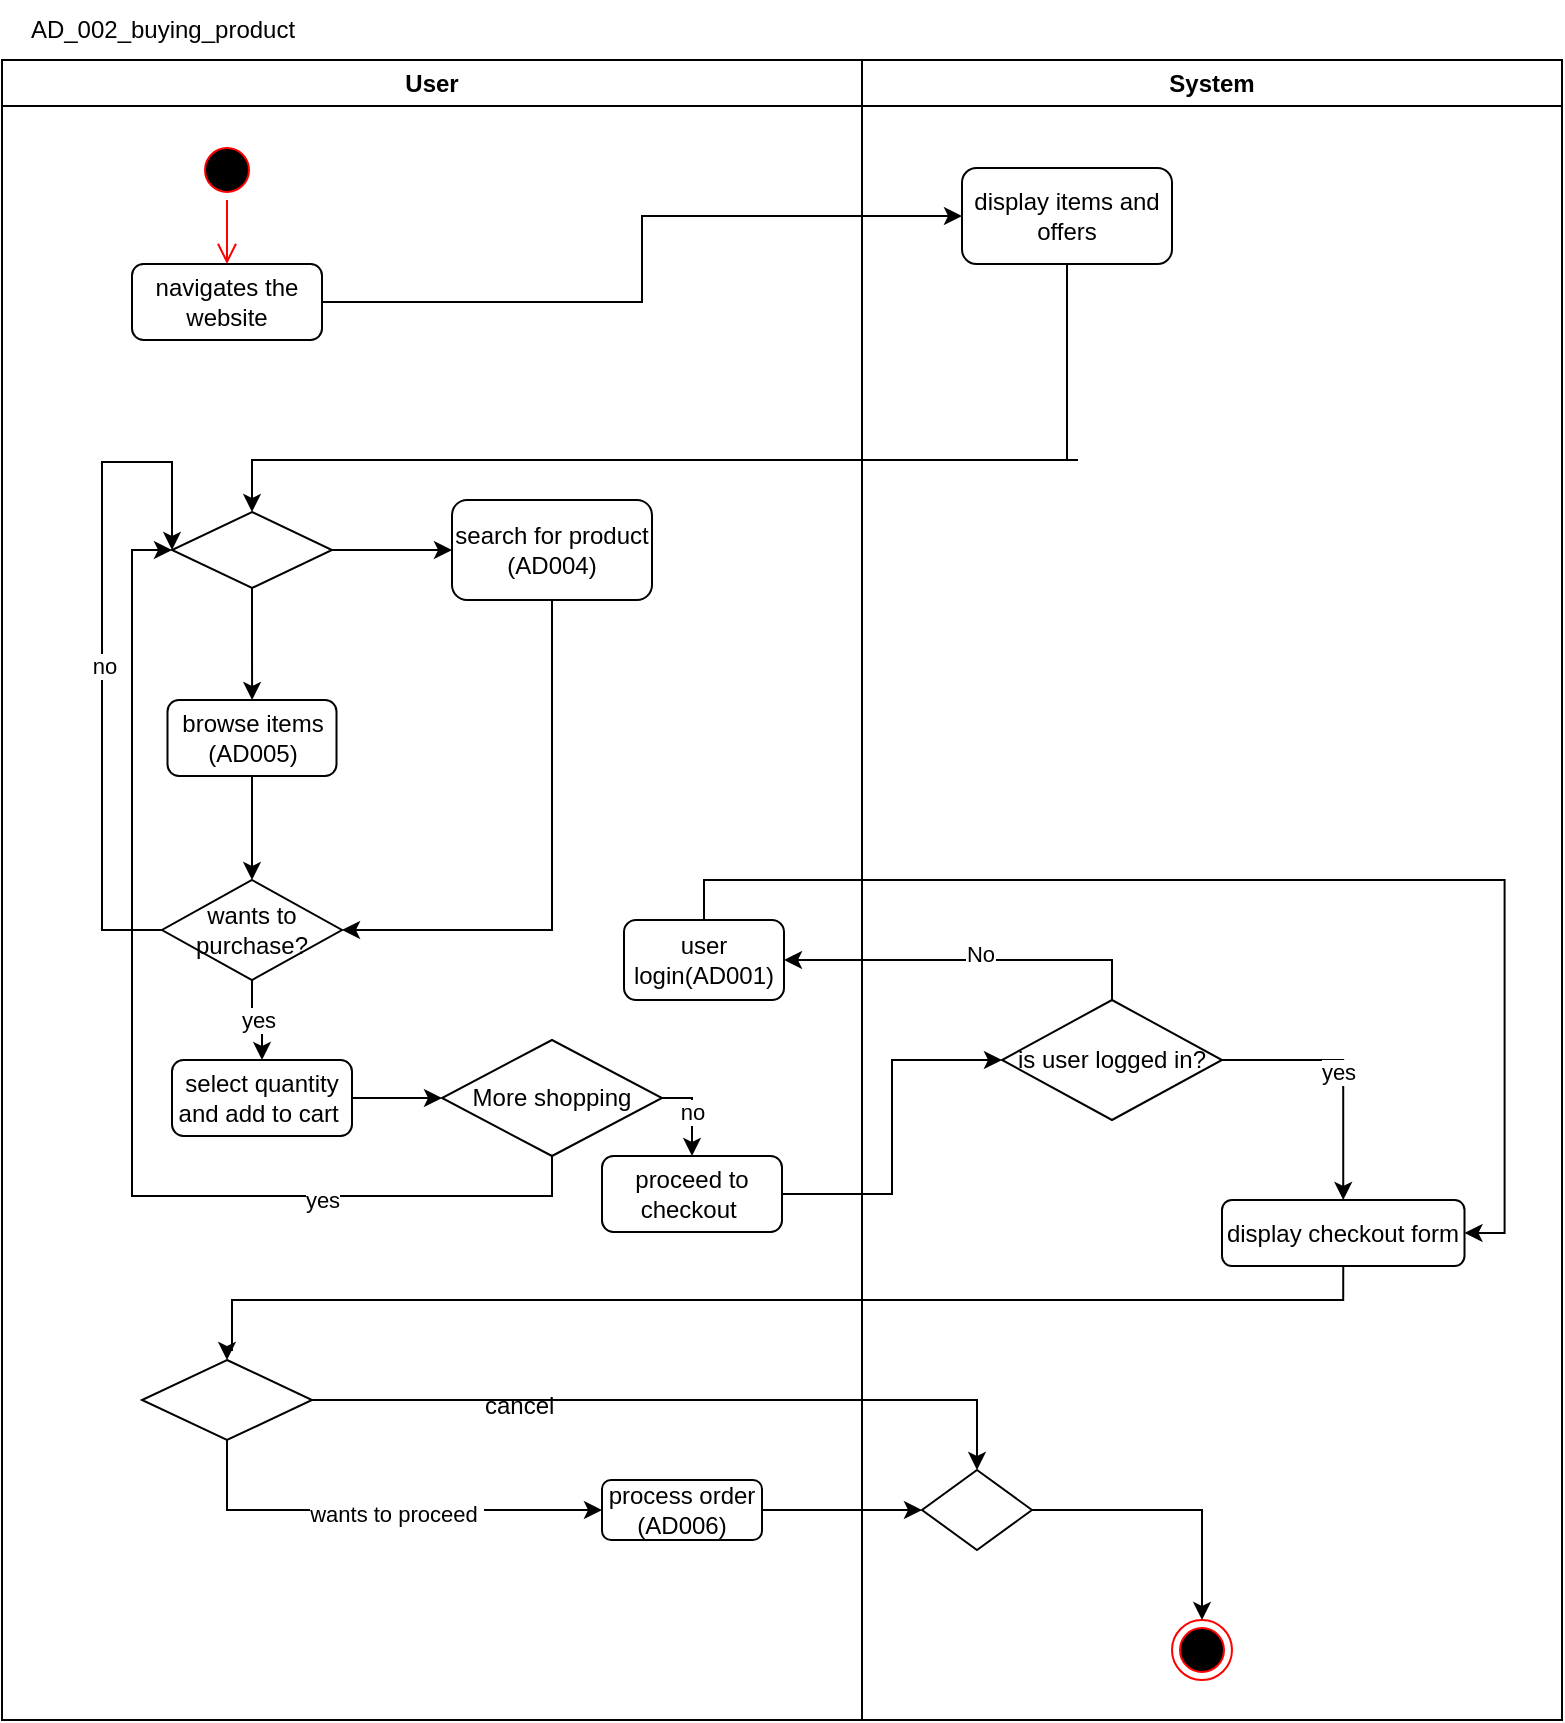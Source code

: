 <mxfile version="21.3.5" type="google">
  <diagram name="Page-1" id="e7e014a7-5840-1c2e-5031-d8a46d1fe8dd">
    <mxGraphModel grid="1" page="1" gridSize="10" guides="1" tooltips="1" connect="1" arrows="1" fold="1" pageScale="1" pageWidth="1169" pageHeight="826" background="none" math="0" shadow="0">
      <root>
        <mxCell id="0" />
        <mxCell id="1" parent="0" />
        <mxCell id="2" value="User" style="swimlane;whiteSpace=wrap" vertex="1" parent="1">
          <mxGeometry x="10" y="40" width="430" height="830" as="geometry" />
        </mxCell>
        <mxCell id="5" value="" style="ellipse;shape=startState;fillColor=#000000;strokeColor=#ff0000;" vertex="1" parent="2">
          <mxGeometry x="97.5" y="40" width="30" height="30" as="geometry" />
        </mxCell>
        <mxCell id="6" value="" style="edgeStyle=elbowEdgeStyle;elbow=horizontal;verticalAlign=bottom;endArrow=open;endSize=8;strokeColor=#FF0000;endFill=1;rounded=0;entryX=0.5;entryY=0;entryDx=0;entryDy=0;" edge="1" parent="2" source="5" target="Xu5n0b0O4mzYaXH1-H-d-41">
          <mxGeometry x="100" y="40" as="geometry">
            <mxPoint x="115.5" y="110" as="targetPoint" />
          </mxGeometry>
        </mxCell>
        <mxCell id="Xu5n0b0O4mzYaXH1-H-d-41" value="navigates the website" style="rounded=1;whiteSpace=wrap;html=1;" vertex="1" parent="2">
          <mxGeometry x="65" y="102" width="95" height="38" as="geometry" />
        </mxCell>
        <mxCell id="Xu5n0b0O4mzYaXH1-H-d-60" style="edgeStyle=orthogonalEdgeStyle;rounded=0;orthogonalLoop=1;jettySize=auto;html=1;exitX=1;exitY=0.5;exitDx=0;exitDy=0;entryX=0;entryY=0.5;entryDx=0;entryDy=0;" edge="1" parent="2" source="Xu5n0b0O4mzYaXH1-H-d-56" target="cE5ix4wCzucEulmS8kBk-6">
          <mxGeometry relative="1" as="geometry">
            <mxPoint x="275" y="238" as="targetPoint" />
          </mxGeometry>
        </mxCell>
        <mxCell id="Xu5n0b0O4mzYaXH1-H-d-61" style="edgeStyle=orthogonalEdgeStyle;rounded=0;orthogonalLoop=1;jettySize=auto;html=1;exitX=0.5;exitY=1;exitDx=0;exitDy=0;" edge="1" parent="2" source="Xu5n0b0O4mzYaXH1-H-d-56" target="Xu5n0b0O4mzYaXH1-H-d-58">
          <mxGeometry relative="1" as="geometry" />
        </mxCell>
        <mxCell id="Xu5n0b0O4mzYaXH1-H-d-56" value="" style="rhombus;whiteSpace=wrap;html=1;" vertex="1" parent="2">
          <mxGeometry x="85" y="226" width="80" height="38" as="geometry" />
        </mxCell>
        <mxCell id="cE5ix4wCzucEulmS8kBk-7" style="edgeStyle=orthogonalEdgeStyle;rounded=0;orthogonalLoop=1;jettySize=auto;html=1;exitX=0.5;exitY=1;exitDx=0;exitDy=0;" edge="1" parent="2" source="Xu5n0b0O4mzYaXH1-H-d-58" target="Xu5n0b0O4mzYaXH1-H-d-92">
          <mxGeometry relative="1" as="geometry" />
        </mxCell>
        <mxCell id="Xu5n0b0O4mzYaXH1-H-d-58" value="browse items (AD005)" style="rounded=1;whiteSpace=wrap;html=1;" vertex="1" parent="2">
          <mxGeometry x="82.75" y="320" width="84.5" height="38" as="geometry" />
        </mxCell>
        <mxCell id="Xu5n0b0O4mzYaXH1-H-d-76" style="edgeStyle=orthogonalEdgeStyle;rounded=0;orthogonalLoop=1;jettySize=auto;html=1;exitX=1;exitY=0.5;exitDx=0;exitDy=0;entryX=0;entryY=0.5;entryDx=0;entryDy=0;" edge="1" parent="2" source="Xu5n0b0O4mzYaXH1-H-d-72" target="Xu5n0b0O4mzYaXH1-H-d-75">
          <mxGeometry relative="1" as="geometry" />
        </mxCell>
        <mxCell id="Xu5n0b0O4mzYaXH1-H-d-72" value="select quantity and add to cart&amp;nbsp;" style="rounded=1;whiteSpace=wrap;html=1;" vertex="1" parent="2">
          <mxGeometry x="85" y="500" width="90" height="38" as="geometry" />
        </mxCell>
        <mxCell id="Xu5n0b0O4mzYaXH1-H-d-79" style="edgeStyle=orthogonalEdgeStyle;rounded=0;orthogonalLoop=1;jettySize=auto;html=1;exitX=0.5;exitY=1;exitDx=0;exitDy=0;entryX=0;entryY=0.5;entryDx=0;entryDy=0;" edge="1" parent="2" source="Xu5n0b0O4mzYaXH1-H-d-75" target="Xu5n0b0O4mzYaXH1-H-d-56">
          <mxGeometry relative="1" as="geometry" />
        </mxCell>
        <mxCell id="Xu5n0b0O4mzYaXH1-H-d-82" value="yes" style="edgeLabel;html=1;align=center;verticalAlign=middle;resizable=0;points=[];" connectable="0" vertex="1" parent="Xu5n0b0O4mzYaXH1-H-d-79">
          <mxGeometry x="-0.528" y="2" relative="1" as="geometry">
            <mxPoint as="offset" />
          </mxGeometry>
        </mxCell>
        <mxCell id="Xu5n0b0O4mzYaXH1-H-d-86" value="no" style="edgeStyle=orthogonalEdgeStyle;rounded=0;orthogonalLoop=1;jettySize=auto;html=1;exitX=1;exitY=0.5;exitDx=0;exitDy=0;entryX=0.5;entryY=0;entryDx=0;entryDy=0;" edge="1" parent="2" source="Xu5n0b0O4mzYaXH1-H-d-75" target="Xu5n0b0O4mzYaXH1-H-d-85">
          <mxGeometry relative="1" as="geometry" />
        </mxCell>
        <mxCell id="Xu5n0b0O4mzYaXH1-H-d-75" value="More shopping" style="rhombus;whiteSpace=wrap;html=1;" vertex="1" parent="2">
          <mxGeometry x="220" y="490" width="110" height="58" as="geometry" />
        </mxCell>
        <mxCell id="Xu5n0b0O4mzYaXH1-H-d-77" style="edgeStyle=orthogonalEdgeStyle;rounded=0;orthogonalLoop=1;jettySize=auto;html=1;exitX=0.5;exitY=1;exitDx=0;exitDy=0;" edge="1" parent="2" source="Xu5n0b0O4mzYaXH1-H-d-75" target="Xu5n0b0O4mzYaXH1-H-d-75">
          <mxGeometry relative="1" as="geometry" />
        </mxCell>
        <mxCell id="Xu5n0b0O4mzYaXH1-H-d-85" value="proceed to checkout&amp;nbsp;" style="rounded=1;whiteSpace=wrap;html=1;" vertex="1" parent="2">
          <mxGeometry x="300" y="548" width="90" height="38" as="geometry" />
        </mxCell>
        <mxCell id="Xu5n0b0O4mzYaXH1-H-d-93" value="yes" style="edgeStyle=orthogonalEdgeStyle;rounded=0;orthogonalLoop=1;jettySize=auto;html=1;exitX=0.5;exitY=1;exitDx=0;exitDy=0;entryX=0.5;entryY=0;entryDx=0;entryDy=0;" edge="1" parent="2" source="Xu5n0b0O4mzYaXH1-H-d-92" target="Xu5n0b0O4mzYaXH1-H-d-72">
          <mxGeometry relative="1" as="geometry" />
        </mxCell>
        <mxCell id="Xu5n0b0O4mzYaXH1-H-d-96" style="edgeStyle=orthogonalEdgeStyle;rounded=0;orthogonalLoop=1;jettySize=auto;html=1;exitX=0;exitY=0.5;exitDx=0;exitDy=0;entryX=0;entryY=0.5;entryDx=0;entryDy=0;" edge="1" parent="2" source="Xu5n0b0O4mzYaXH1-H-d-92" target="Xu5n0b0O4mzYaXH1-H-d-56">
          <mxGeometry relative="1" as="geometry">
            <Array as="points">
              <mxPoint x="50" y="435" />
              <mxPoint x="50" y="201" />
            </Array>
          </mxGeometry>
        </mxCell>
        <mxCell id="Xu5n0b0O4mzYaXH1-H-d-97" value="no" style="edgeLabel;html=1;align=center;verticalAlign=middle;resizable=0;points=[];" connectable="0" vertex="1" parent="Xu5n0b0O4mzYaXH1-H-d-96">
          <mxGeometry x="-0.053" y="-1" relative="1" as="geometry">
            <mxPoint as="offset" />
          </mxGeometry>
        </mxCell>
        <mxCell id="Xu5n0b0O4mzYaXH1-H-d-92" value="wants to purchase?" style="rhombus;whiteSpace=wrap;html=1;" vertex="1" parent="2">
          <mxGeometry x="80" y="410" width="90" height="50" as="geometry" />
        </mxCell>
        <mxCell id="Xu5n0b0O4mzYaXH1-H-d-106" value="user login(AD001)" style="rounded=1;whiteSpace=wrap;html=1;" vertex="1" parent="2">
          <mxGeometry x="311" y="430" width="80" height="40" as="geometry" />
        </mxCell>
        <mxCell id="Xu5n0b0O4mzYaXH1-H-d-119" style="edgeStyle=orthogonalEdgeStyle;rounded=0;orthogonalLoop=1;jettySize=auto;html=1;exitX=0.5;exitY=1;exitDx=0;exitDy=0;entryX=0;entryY=0.5;entryDx=0;entryDy=0;" edge="1" parent="2" source="Xu5n0b0O4mzYaXH1-H-d-110" target="Xu5n0b0O4mzYaXH1-H-d-121">
          <mxGeometry relative="1" as="geometry">
            <mxPoint x="280" y="740" as="targetPoint" />
          </mxGeometry>
        </mxCell>
        <mxCell id="Xu5n0b0O4mzYaXH1-H-d-120" value="wants to proceed&amp;nbsp;" style="edgeLabel;html=1;align=center;verticalAlign=middle;resizable=0;points=[];" connectable="0" vertex="1" parent="Xu5n0b0O4mzYaXH1-H-d-119">
          <mxGeometry x="0.072" y="-2" relative="1" as="geometry">
            <mxPoint as="offset" />
          </mxGeometry>
        </mxCell>
        <mxCell id="Xu5n0b0O4mzYaXH1-H-d-110" value="" style="rhombus;whiteSpace=wrap;html=1;" vertex="1" parent="2">
          <mxGeometry x="70" y="650" width="85" height="40" as="geometry" />
        </mxCell>
        <mxCell id="Xu5n0b0O4mzYaXH1-H-d-121" value="process order (AD006)" style="rounded=1;whiteSpace=wrap;html=1;" vertex="1" parent="2">
          <mxGeometry x="300" y="710" width="80" height="30" as="geometry" />
        </mxCell>
        <mxCell id="cE5ix4wCzucEulmS8kBk-9" style="edgeStyle=orthogonalEdgeStyle;rounded=0;orthogonalLoop=1;jettySize=auto;html=1;exitX=0.5;exitY=1;exitDx=0;exitDy=0;entryX=1;entryY=0.5;entryDx=0;entryDy=0;" edge="1" parent="2" source="cE5ix4wCzucEulmS8kBk-6" target="Xu5n0b0O4mzYaXH1-H-d-92">
          <mxGeometry relative="1" as="geometry" />
        </mxCell>
        <mxCell id="cE5ix4wCzucEulmS8kBk-6" value="search for product (AD004)" style="rounded=1;whiteSpace=wrap;html=1;" vertex="1" parent="2">
          <mxGeometry x="225" y="220" width="100" height="50" as="geometry" />
        </mxCell>
        <mxCell id="cE5ix4wCzucEulmS8kBk-16" value="AD_002_buying_product&lt;br&gt;" style="text;html=1;align=center;verticalAlign=middle;resizable=0;points=[];autosize=1;strokeColor=none;fillColor=none;" vertex="1" parent="2">
          <mxGeometry y="-30" width="160" height="30" as="geometry" />
        </mxCell>
        <mxCell id="3" value="System" style="swimlane;whiteSpace=wrap" vertex="1" parent="1">
          <mxGeometry x="440" y="40" width="350" height="830" as="geometry" />
        </mxCell>
        <mxCell id="Xu5n0b0O4mzYaXH1-H-d-54" value="display items and offers" style="rounded=1;whiteSpace=wrap;html=1;" vertex="1" parent="3">
          <mxGeometry x="50" y="54" width="105" height="48" as="geometry" />
        </mxCell>
        <mxCell id="Xu5n0b0O4mzYaXH1-H-d-87" value="display checkout form" style="rounded=1;whiteSpace=wrap;html=1;" vertex="1" parent="3">
          <mxGeometry x="180" y="570" width="121.25" height="33" as="geometry" />
        </mxCell>
        <mxCell id="Xu5n0b0O4mzYaXH1-H-d-103" style="edgeStyle=orthogonalEdgeStyle;rounded=0;orthogonalLoop=1;jettySize=auto;html=1;exitX=1;exitY=0.5;exitDx=0;exitDy=0;entryX=0.5;entryY=0;entryDx=0;entryDy=0;" edge="1" parent="3" source="Xu5n0b0O4mzYaXH1-H-d-101" target="Xu5n0b0O4mzYaXH1-H-d-87">
          <mxGeometry relative="1" as="geometry" />
        </mxCell>
        <mxCell id="Xu5n0b0O4mzYaXH1-H-d-104" value="yes" style="edgeLabel;html=1;align=center;verticalAlign=middle;resizable=0;points=[];" connectable="0" vertex="1" parent="Xu5n0b0O4mzYaXH1-H-d-103">
          <mxGeometry x="0.017" y="-3" relative="1" as="geometry">
            <mxPoint as="offset" />
          </mxGeometry>
        </mxCell>
        <mxCell id="Xu5n0b0O4mzYaXH1-H-d-101" value="is user logged in?" style="rhombus;whiteSpace=wrap;html=1;" vertex="1" parent="3">
          <mxGeometry x="70" y="470" width="110" height="60" as="geometry" />
        </mxCell>
        <mxCell id="cE5ix4wCzucEulmS8kBk-10" value="" style="rhombus;whiteSpace=wrap;html=1;" vertex="1" parent="3">
          <mxGeometry x="30" y="705" width="55" height="40" as="geometry" />
        </mxCell>
        <mxCell id="Xu5n0b0O4mzYaXH1-H-d-55" style="edgeStyle=orthogonalEdgeStyle;rounded=0;orthogonalLoop=1;jettySize=auto;html=1;exitX=1;exitY=0.5;exitDx=0;exitDy=0;entryX=0;entryY=0.5;entryDx=0;entryDy=0;" edge="1" parent="1" source="Xu5n0b0O4mzYaXH1-H-d-41" target="Xu5n0b0O4mzYaXH1-H-d-54">
          <mxGeometry relative="1" as="geometry" />
        </mxCell>
        <mxCell id="Xu5n0b0O4mzYaXH1-H-d-84" style="edgeStyle=orthogonalEdgeStyle;rounded=0;orthogonalLoop=1;jettySize=auto;html=1;exitX=0.5;exitY=1;exitDx=0;exitDy=0;entryX=0.5;entryY=0;entryDx=0;entryDy=0;" edge="1" parent="1" source="Xu5n0b0O4mzYaXH1-H-d-54" target="Xu5n0b0O4mzYaXH1-H-d-56">
          <mxGeometry relative="1" as="geometry">
            <Array as="points">
              <mxPoint x="548" y="240" />
              <mxPoint x="125" y="240" />
            </Array>
          </mxGeometry>
        </mxCell>
        <mxCell id="Xu5n0b0O4mzYaXH1-H-d-90" style="edgeStyle=orthogonalEdgeStyle;rounded=0;orthogonalLoop=1;jettySize=auto;html=1;exitX=0.5;exitY=1;exitDx=0;exitDy=0;entryX=0.5;entryY=0;entryDx=0;entryDy=0;" edge="1" parent="1" source="Xu5n0b0O4mzYaXH1-H-d-87" target="Xu5n0b0O4mzYaXH1-H-d-110">
          <mxGeometry relative="1" as="geometry">
            <mxPoint x="250" y="719" as="targetPoint" />
            <Array as="points">
              <mxPoint x="681" y="660" />
              <mxPoint x="125" y="660" />
              <mxPoint x="125" y="685" />
            </Array>
          </mxGeometry>
        </mxCell>
        <mxCell id="Xu5n0b0O4mzYaXH1-H-d-102" style="edgeStyle=orthogonalEdgeStyle;rounded=0;orthogonalLoop=1;jettySize=auto;html=1;exitX=1;exitY=0.5;exitDx=0;exitDy=0;entryX=0;entryY=0.5;entryDx=0;entryDy=0;" edge="1" parent="1" source="Xu5n0b0O4mzYaXH1-H-d-85" target="Xu5n0b0O4mzYaXH1-H-d-101">
          <mxGeometry relative="1" as="geometry" />
        </mxCell>
        <mxCell id="Xu5n0b0O4mzYaXH1-H-d-107" style="edgeStyle=orthogonalEdgeStyle;rounded=0;orthogonalLoop=1;jettySize=auto;html=1;exitX=0.5;exitY=0;exitDx=0;exitDy=0;entryX=1;entryY=0.5;entryDx=0;entryDy=0;" edge="1" parent="1" source="Xu5n0b0O4mzYaXH1-H-d-101" target="Xu5n0b0O4mzYaXH1-H-d-106">
          <mxGeometry relative="1" as="geometry" />
        </mxCell>
        <mxCell id="C3Yx8M7FnteS4chLdW-R-6" value="No" style="edgeLabel;html=1;align=center;verticalAlign=middle;resizable=0;points=[];" connectable="0" vertex="1" parent="Xu5n0b0O4mzYaXH1-H-d-107">
          <mxGeometry x="-0.063" y="-3" relative="1" as="geometry">
            <mxPoint as="offset" />
          </mxGeometry>
        </mxCell>
        <mxCell id="Xu5n0b0O4mzYaXH1-H-d-109" style="edgeStyle=orthogonalEdgeStyle;rounded=0;orthogonalLoop=1;jettySize=auto;html=1;exitX=0.5;exitY=0;exitDx=0;exitDy=0;entryX=1;entryY=0.5;entryDx=0;entryDy=0;" edge="1" parent="1" source="Xu5n0b0O4mzYaXH1-H-d-106" target="Xu5n0b0O4mzYaXH1-H-d-87">
          <mxGeometry relative="1" as="geometry" />
        </mxCell>
        <mxCell id="cE5ix4wCzucEulmS8kBk-11" style="edgeStyle=orthogonalEdgeStyle;rounded=0;orthogonalLoop=1;jettySize=auto;html=1;exitX=1;exitY=0.5;exitDx=0;exitDy=0;entryX=0;entryY=0.5;entryDx=0;entryDy=0;" edge="1" parent="1" source="Xu5n0b0O4mzYaXH1-H-d-121" target="cE5ix4wCzucEulmS8kBk-10">
          <mxGeometry relative="1" as="geometry" />
        </mxCell>
        <mxCell id="cE5ix4wCzucEulmS8kBk-14" style="edgeStyle=orthogonalEdgeStyle;rounded=0;orthogonalLoop=1;jettySize=auto;html=1;exitX=1;exitY=0.5;exitDx=0;exitDy=0;entryX=0.5;entryY=0;entryDx=0;entryDy=0;" edge="1" parent="1" source="Xu5n0b0O4mzYaXH1-H-d-110" target="cE5ix4wCzucEulmS8kBk-10">
          <mxGeometry relative="1" as="geometry" />
        </mxCell>
        <mxCell id="cE5ix4wCzucEulmS8kBk-15" value="cancel&amp;nbsp;" style="text;html=1;align=center;verticalAlign=middle;resizable=0;points=[];autosize=1;strokeColor=none;fillColor=none;" vertex="1" parent="1">
          <mxGeometry x="240" y="698" width="60" height="30" as="geometry" />
        </mxCell>
        <mxCell id="cE5ix4wCzucEulmS8kBk-12" value="" style="ellipse;html=1;shape=endState;fillColor=#000000;strokeColor=#ff0000;" vertex="1" parent="1">
          <mxGeometry x="595" y="820" width="30" height="30" as="geometry" />
        </mxCell>
        <mxCell id="cE5ix4wCzucEulmS8kBk-13" style="edgeStyle=orthogonalEdgeStyle;rounded=0;orthogonalLoop=1;jettySize=auto;html=1;exitX=1;exitY=0.5;exitDx=0;exitDy=0;entryX=0.5;entryY=0;entryDx=0;entryDy=0;" edge="1" parent="1" source="cE5ix4wCzucEulmS8kBk-10" target="cE5ix4wCzucEulmS8kBk-12">
          <mxGeometry relative="1" as="geometry" />
        </mxCell>
      </root>
    </mxGraphModel>
  </diagram>
</mxfile>
